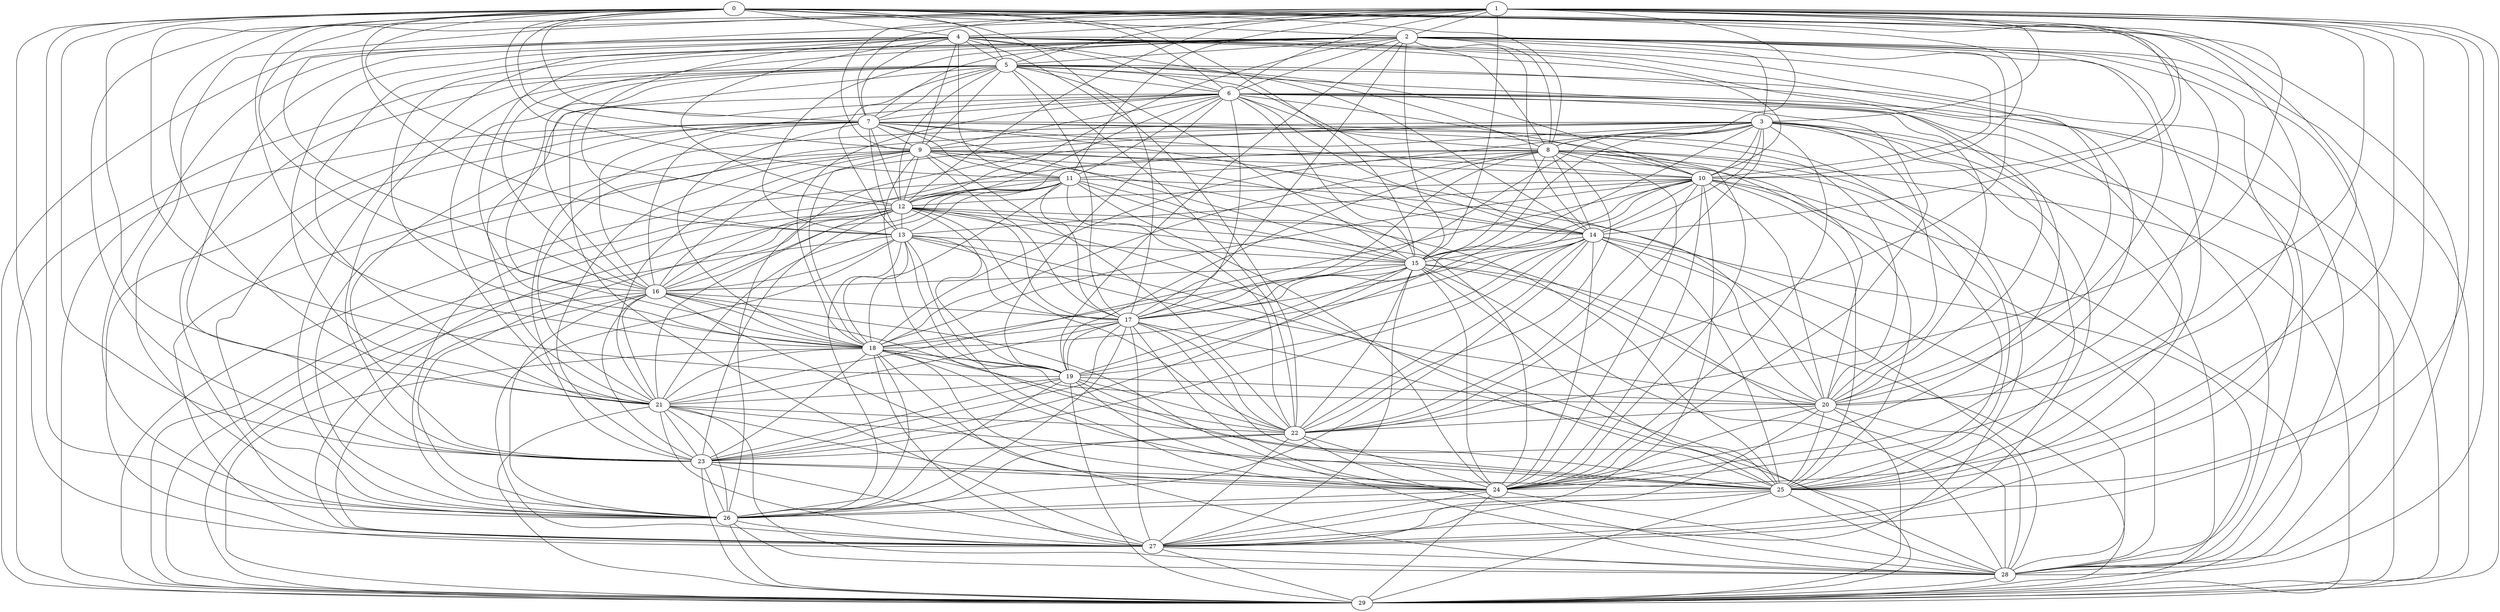 graph abstract {
	22 -- {23 24 26 27 28 }
	23 -- {24 25 26 27 29 }
	24 -- {26 27 28 29 }
	25 -- {26 27 28 29 }
	26 -- {27 28 29 }
	27 -- {28 29 }
	28 -- {29 }
	29 -- {}
	10 -- {22 12 13 24 14 25 15 27 17 28 18 29 20 21 }
	11 -- {22 12 13 24 25 15 26 16 17 28 18 29 21 }
	12 -- {22 23 13 14 25 15 26 16 27 17 28 29 19 21 }
	13 -- {24 15 26 16 27 17 28 18 29 19 20 }
	14 -- {22 23 24 25 15 26 17 28 18 29 19 20 }
	15 -- {22 23 24 25 16 27 17 28 18 29 19 20 }
	16 -- {23 24 25 26 27 17 28 18 29 21 }
	17 -- {22 23 24 25 26 27 18 29 19 21 }
	18 -- {22 23 24 25 26 27 28 29 19 20 21 }
	19 -- {22 23 24 25 26 29 20 21 }
	0 -- {11 12 23 13 24 25 15 26 16 27 17 28 18 19 2 4 5 6 7 8 9 20 10 21 }
	1 -- {11 22 12 23 24 14 25 15 26 16 27 28 29 2 3 4 5 6 7 8 9 20 10 21 }
	2 -- {22 12 13 14 25 15 26 16 27 17 28 18 29 19 3 5 6 7 8 20 10 21 }
	3 -- {22 23 24 14 25 15 26 16 27 17 28 18 29 19 8 9 20 10 21 }
	4 -- {11 22 12 23 13 24 14 26 28 18 29 5 6 7 8 9 20 10 21 }
	5 -- {22 12 23 13 24 14 15 26 16 17 28 18 29 6 7 8 9 20 10 21 }
	6 -- {11 12 24 14 25 15 16 27 17 28 18 29 19 7 8 9 20 10 21 }
	7 -- {11 12 23 13 24 14 25 15 26 16 27 18 29 9 20 10 }
	8 -- {11 22 12 24 14 25 15 16 27 17 18 29 19 20 10 }
	9 -- {22 12 23 24 14 25 26 27 17 18 19 20 10 21 }
	20 -- {22 24 25 27 28 29 }
	21 -- {22 23 24 25 26 27 28 29 }
}